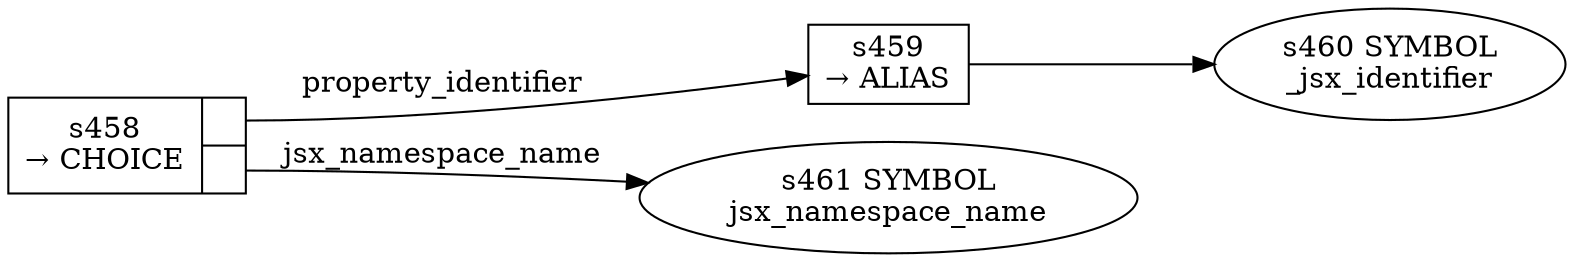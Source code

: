 
  digraph _jsx_attribute_name {
  
    rankdir=LR;
  
    s458 [label="{s458\n&rarr; CHOICE|{<p0>|<p1>}}", shape=record, fixedsize=false, peripheries=1];
  s459 [label="s459\n&rarr; ALIAS", shape=record, fixedsize=false, peripheries=1];
  s460 [label="s460 SYMBOL\n_jsx_identifier" href="javascript-grammar.json._jsx_identifier.dot.svg"];
  s459 -> s460 [];
  s458:p0 -> s459 [label="property_identifier"];
  s461 [label="s461 SYMBOL\njsx_namespace_name" href="javascript-grammar.json.jsx_namespace_name.dot.svg"];
  s458:p1 -> s461 [label="jsx_namespace_name"];
  
  }
  